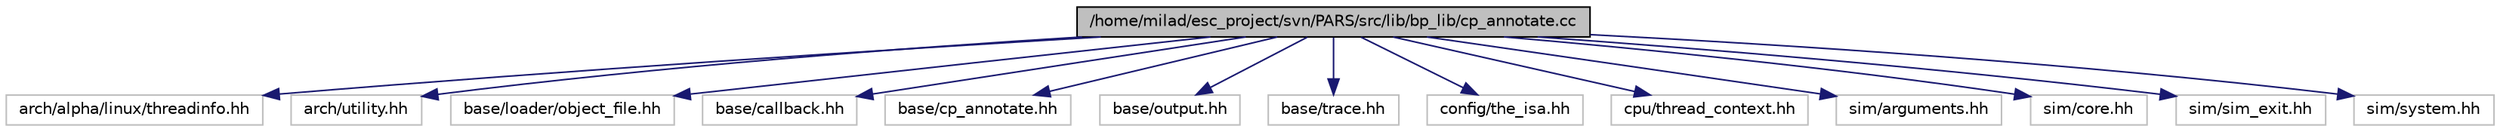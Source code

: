 digraph G
{
  edge [fontname="Helvetica",fontsize="10",labelfontname="Helvetica",labelfontsize="10"];
  node [fontname="Helvetica",fontsize="10",shape=record];
  Node1 [label="/home/milad/esc_project/svn/PARS/src/lib/bp_lib/cp_annotate.cc",height=0.2,width=0.4,color="black", fillcolor="grey75", style="filled" fontcolor="black"];
  Node1 -> Node2 [color="midnightblue",fontsize="10",style="solid"];
  Node2 [label="arch/alpha/linux/threadinfo.hh",height=0.2,width=0.4,color="grey75", fillcolor="white", style="filled"];
  Node1 -> Node3 [color="midnightblue",fontsize="10",style="solid"];
  Node3 [label="arch/utility.hh",height=0.2,width=0.4,color="grey75", fillcolor="white", style="filled"];
  Node1 -> Node4 [color="midnightblue",fontsize="10",style="solid"];
  Node4 [label="base/loader/object_file.hh",height=0.2,width=0.4,color="grey75", fillcolor="white", style="filled"];
  Node1 -> Node5 [color="midnightblue",fontsize="10",style="solid"];
  Node5 [label="base/callback.hh",height=0.2,width=0.4,color="grey75", fillcolor="white", style="filled"];
  Node1 -> Node6 [color="midnightblue",fontsize="10",style="solid"];
  Node6 [label="base/cp_annotate.hh",height=0.2,width=0.4,color="grey75", fillcolor="white", style="filled"];
  Node1 -> Node7 [color="midnightblue",fontsize="10",style="solid"];
  Node7 [label="base/output.hh",height=0.2,width=0.4,color="grey75", fillcolor="white", style="filled"];
  Node1 -> Node8 [color="midnightblue",fontsize="10",style="solid"];
  Node8 [label="base/trace.hh",height=0.2,width=0.4,color="grey75", fillcolor="white", style="filled"];
  Node1 -> Node9 [color="midnightblue",fontsize="10",style="solid"];
  Node9 [label="config/the_isa.hh",height=0.2,width=0.4,color="grey75", fillcolor="white", style="filled"];
  Node1 -> Node10 [color="midnightblue",fontsize="10",style="solid"];
  Node10 [label="cpu/thread_context.hh",height=0.2,width=0.4,color="grey75", fillcolor="white", style="filled"];
  Node1 -> Node11 [color="midnightblue",fontsize="10",style="solid"];
  Node11 [label="sim/arguments.hh",height=0.2,width=0.4,color="grey75", fillcolor="white", style="filled"];
  Node1 -> Node12 [color="midnightblue",fontsize="10",style="solid"];
  Node12 [label="sim/core.hh",height=0.2,width=0.4,color="grey75", fillcolor="white", style="filled"];
  Node1 -> Node13 [color="midnightblue",fontsize="10",style="solid"];
  Node13 [label="sim/sim_exit.hh",height=0.2,width=0.4,color="grey75", fillcolor="white", style="filled"];
  Node1 -> Node14 [color="midnightblue",fontsize="10",style="solid"];
  Node14 [label="sim/system.hh",height=0.2,width=0.4,color="grey75", fillcolor="white", style="filled"];
}
